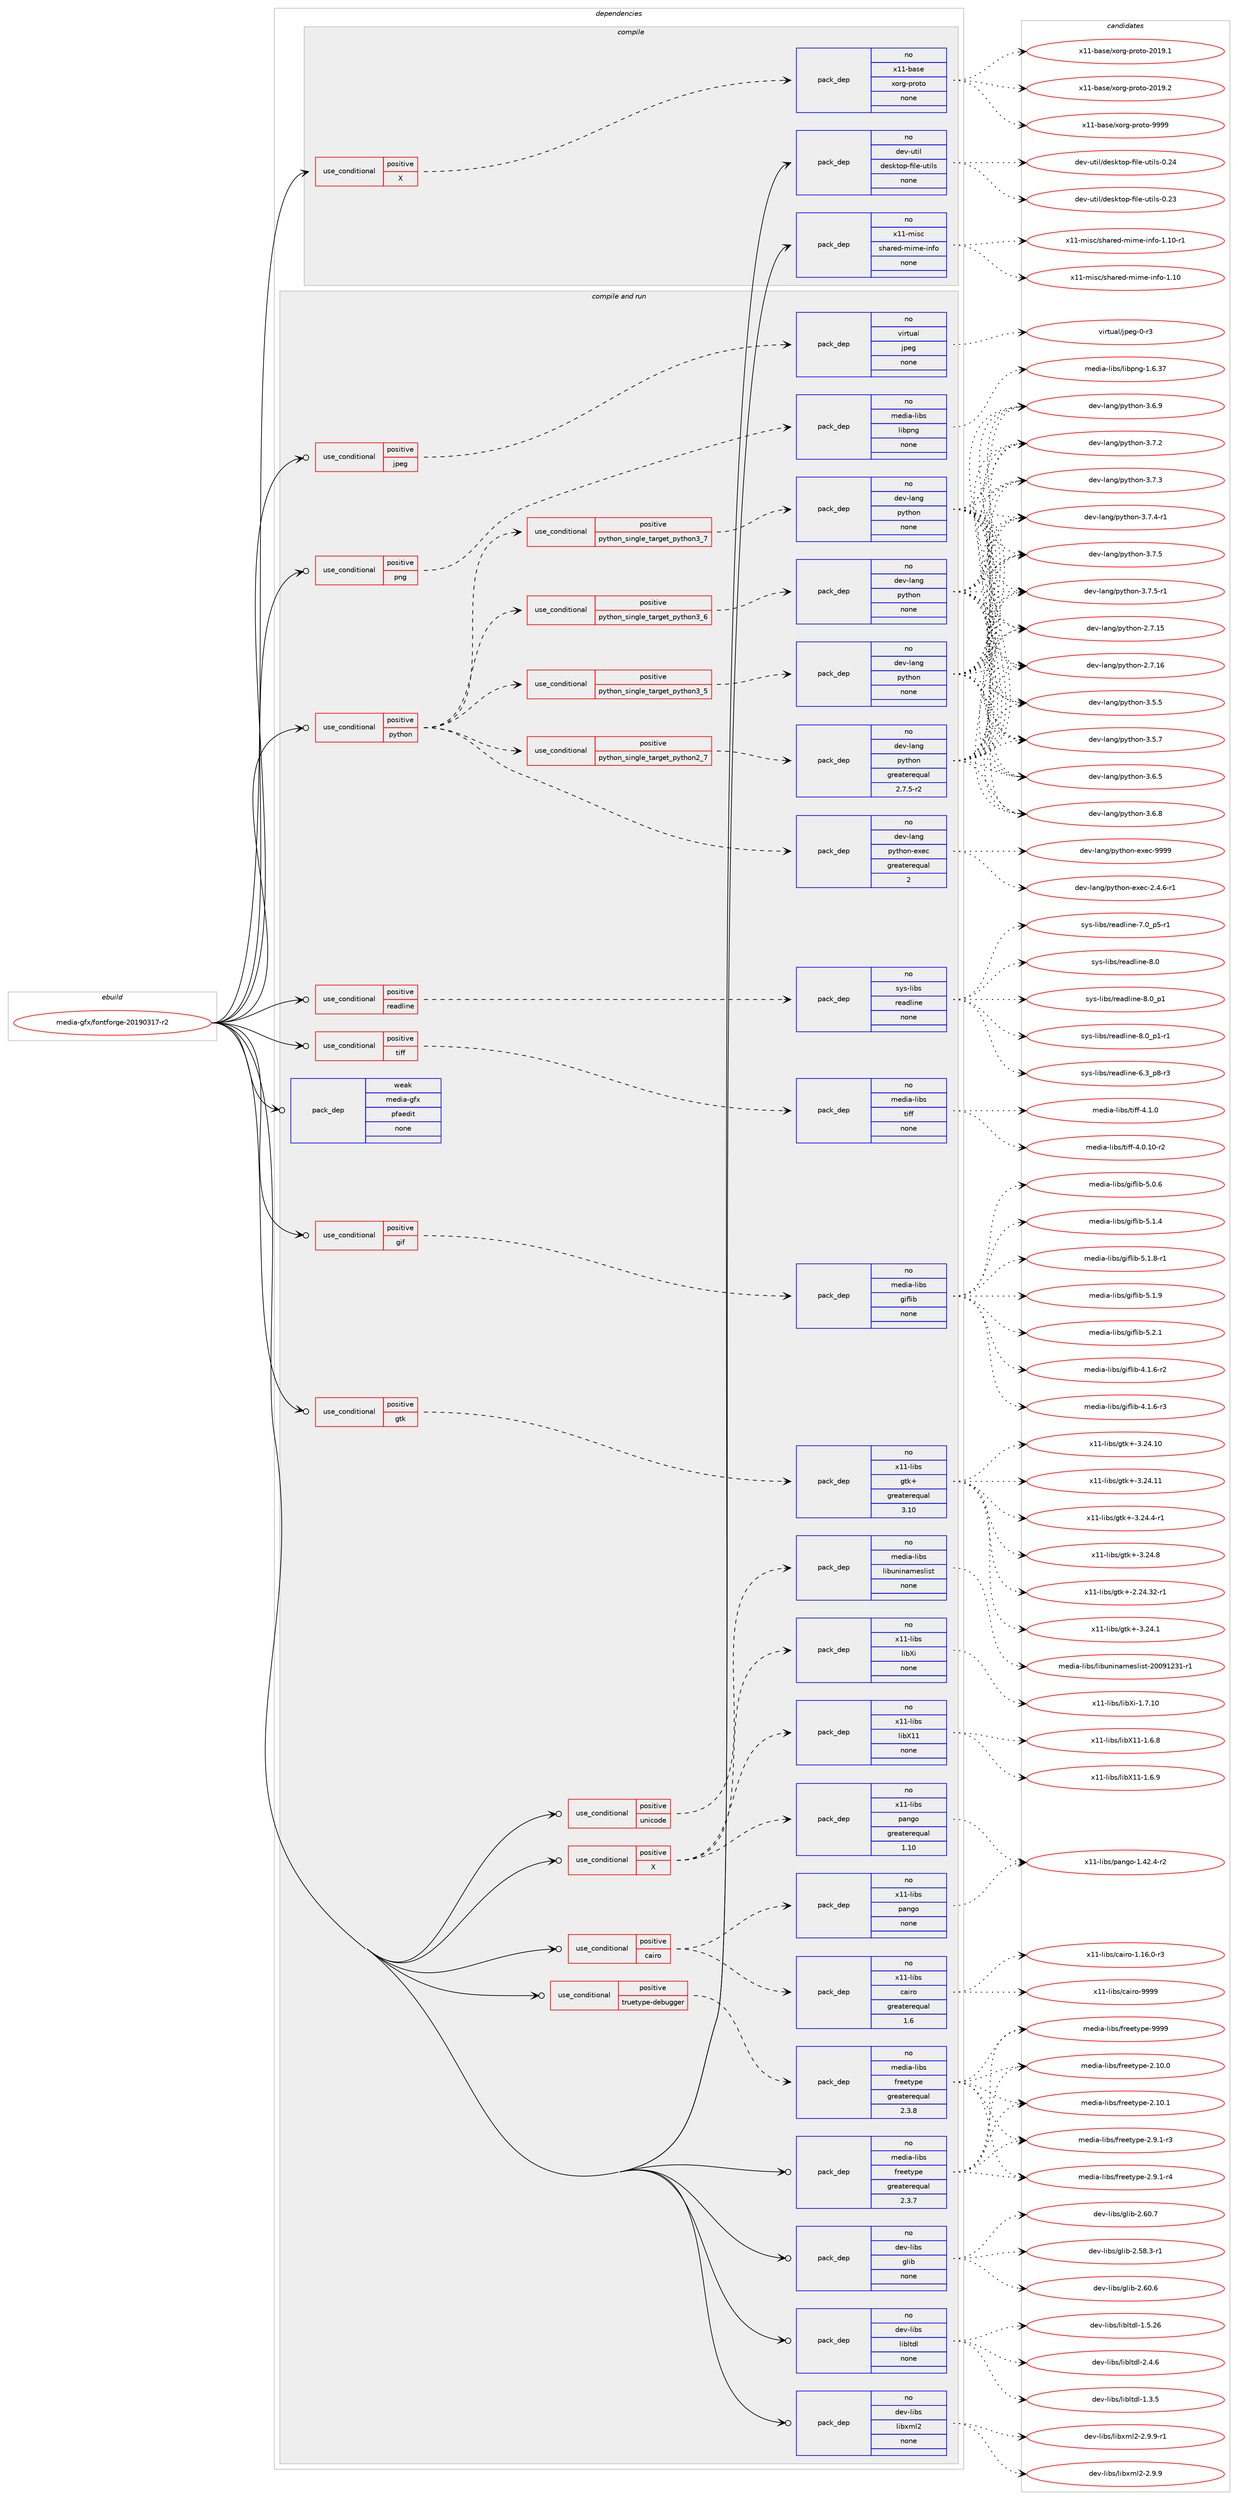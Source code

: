 digraph prolog {

# *************
# Graph options
# *************

newrank=true;
concentrate=true;
compound=true;
graph [rankdir=LR,fontname=Helvetica,fontsize=10,ranksep=1.5];#, ranksep=2.5, nodesep=0.2];
edge  [arrowhead=vee];
node  [fontname=Helvetica,fontsize=10];

# **********
# The ebuild
# **********

subgraph cluster_leftcol {
color=gray;
rank=same;
label=<<i>ebuild</i>>;
id [label="media-gfx/fontforge-20190317-r2", color=red, width=4, href="../media-gfx/fontforge-20190317-r2.svg"];
}

# ****************
# The dependencies
# ****************

subgraph cluster_midcol {
color=gray;
label=<<i>dependencies</i>>;
subgraph cluster_compile {
fillcolor="#eeeeee";
style=filled;
label=<<i>compile</i>>;
subgraph cond189656 {
dependency779244 [label=<<TABLE BORDER="0" CELLBORDER="1" CELLSPACING="0" CELLPADDING="4"><TR><TD ROWSPAN="3" CELLPADDING="10">use_conditional</TD></TR><TR><TD>positive</TD></TR><TR><TD>X</TD></TR></TABLE>>, shape=none, color=red];
subgraph pack576054 {
dependency779245 [label=<<TABLE BORDER="0" CELLBORDER="1" CELLSPACING="0" CELLPADDING="4" WIDTH="220"><TR><TD ROWSPAN="6" CELLPADDING="30">pack_dep</TD></TR><TR><TD WIDTH="110">no</TD></TR><TR><TD>x11-base</TD></TR><TR><TD>xorg-proto</TD></TR><TR><TD>none</TD></TR><TR><TD></TD></TR></TABLE>>, shape=none, color=blue];
}
dependency779244:e -> dependency779245:w [weight=20,style="dashed",arrowhead="vee"];
}
id:e -> dependency779244:w [weight=20,style="solid",arrowhead="vee"];
subgraph pack576055 {
dependency779246 [label=<<TABLE BORDER="0" CELLBORDER="1" CELLSPACING="0" CELLPADDING="4" WIDTH="220"><TR><TD ROWSPAN="6" CELLPADDING="30">pack_dep</TD></TR><TR><TD WIDTH="110">no</TD></TR><TR><TD>dev-util</TD></TR><TR><TD>desktop-file-utils</TD></TR><TR><TD>none</TD></TR><TR><TD></TD></TR></TABLE>>, shape=none, color=blue];
}
id:e -> dependency779246:w [weight=20,style="solid",arrowhead="vee"];
subgraph pack576056 {
dependency779247 [label=<<TABLE BORDER="0" CELLBORDER="1" CELLSPACING="0" CELLPADDING="4" WIDTH="220"><TR><TD ROWSPAN="6" CELLPADDING="30">pack_dep</TD></TR><TR><TD WIDTH="110">no</TD></TR><TR><TD>x11-misc</TD></TR><TR><TD>shared-mime-info</TD></TR><TR><TD>none</TD></TR><TR><TD></TD></TR></TABLE>>, shape=none, color=blue];
}
id:e -> dependency779247:w [weight=20,style="solid",arrowhead="vee"];
}
subgraph cluster_compileandrun {
fillcolor="#eeeeee";
style=filled;
label=<<i>compile and run</i>>;
subgraph cond189657 {
dependency779248 [label=<<TABLE BORDER="0" CELLBORDER="1" CELLSPACING="0" CELLPADDING="4"><TR><TD ROWSPAN="3" CELLPADDING="10">use_conditional</TD></TR><TR><TD>positive</TD></TR><TR><TD>X</TD></TR></TABLE>>, shape=none, color=red];
subgraph pack576057 {
dependency779249 [label=<<TABLE BORDER="0" CELLBORDER="1" CELLSPACING="0" CELLPADDING="4" WIDTH="220"><TR><TD ROWSPAN="6" CELLPADDING="30">pack_dep</TD></TR><TR><TD WIDTH="110">no</TD></TR><TR><TD>x11-libs</TD></TR><TR><TD>libX11</TD></TR><TR><TD>none</TD></TR><TR><TD></TD></TR></TABLE>>, shape=none, color=blue];
}
dependency779248:e -> dependency779249:w [weight=20,style="dashed",arrowhead="vee"];
subgraph pack576058 {
dependency779250 [label=<<TABLE BORDER="0" CELLBORDER="1" CELLSPACING="0" CELLPADDING="4" WIDTH="220"><TR><TD ROWSPAN="6" CELLPADDING="30">pack_dep</TD></TR><TR><TD WIDTH="110">no</TD></TR><TR><TD>x11-libs</TD></TR><TR><TD>libXi</TD></TR><TR><TD>none</TD></TR><TR><TD></TD></TR></TABLE>>, shape=none, color=blue];
}
dependency779248:e -> dependency779250:w [weight=20,style="dashed",arrowhead="vee"];
subgraph pack576059 {
dependency779251 [label=<<TABLE BORDER="0" CELLBORDER="1" CELLSPACING="0" CELLPADDING="4" WIDTH="220"><TR><TD ROWSPAN="6" CELLPADDING="30">pack_dep</TD></TR><TR><TD WIDTH="110">no</TD></TR><TR><TD>x11-libs</TD></TR><TR><TD>pango</TD></TR><TR><TD>greaterequal</TD></TR><TR><TD>1.10</TD></TR></TABLE>>, shape=none, color=blue];
}
dependency779248:e -> dependency779251:w [weight=20,style="dashed",arrowhead="vee"];
}
id:e -> dependency779248:w [weight=20,style="solid",arrowhead="odotvee"];
subgraph cond189658 {
dependency779252 [label=<<TABLE BORDER="0" CELLBORDER="1" CELLSPACING="0" CELLPADDING="4"><TR><TD ROWSPAN="3" CELLPADDING="10">use_conditional</TD></TR><TR><TD>positive</TD></TR><TR><TD>cairo</TD></TR></TABLE>>, shape=none, color=red];
subgraph pack576060 {
dependency779253 [label=<<TABLE BORDER="0" CELLBORDER="1" CELLSPACING="0" CELLPADDING="4" WIDTH="220"><TR><TD ROWSPAN="6" CELLPADDING="30">pack_dep</TD></TR><TR><TD WIDTH="110">no</TD></TR><TR><TD>x11-libs</TD></TR><TR><TD>cairo</TD></TR><TR><TD>greaterequal</TD></TR><TR><TD>1.6</TD></TR></TABLE>>, shape=none, color=blue];
}
dependency779252:e -> dependency779253:w [weight=20,style="dashed",arrowhead="vee"];
subgraph pack576061 {
dependency779254 [label=<<TABLE BORDER="0" CELLBORDER="1" CELLSPACING="0" CELLPADDING="4" WIDTH="220"><TR><TD ROWSPAN="6" CELLPADDING="30">pack_dep</TD></TR><TR><TD WIDTH="110">no</TD></TR><TR><TD>x11-libs</TD></TR><TR><TD>pango</TD></TR><TR><TD>none</TD></TR><TR><TD></TD></TR></TABLE>>, shape=none, color=blue];
}
dependency779252:e -> dependency779254:w [weight=20,style="dashed",arrowhead="vee"];
}
id:e -> dependency779252:w [weight=20,style="solid",arrowhead="odotvee"];
subgraph cond189659 {
dependency779255 [label=<<TABLE BORDER="0" CELLBORDER="1" CELLSPACING="0" CELLPADDING="4"><TR><TD ROWSPAN="3" CELLPADDING="10">use_conditional</TD></TR><TR><TD>positive</TD></TR><TR><TD>gif</TD></TR></TABLE>>, shape=none, color=red];
subgraph pack576062 {
dependency779256 [label=<<TABLE BORDER="0" CELLBORDER="1" CELLSPACING="0" CELLPADDING="4" WIDTH="220"><TR><TD ROWSPAN="6" CELLPADDING="30">pack_dep</TD></TR><TR><TD WIDTH="110">no</TD></TR><TR><TD>media-libs</TD></TR><TR><TD>giflib</TD></TR><TR><TD>none</TD></TR><TR><TD></TD></TR></TABLE>>, shape=none, color=blue];
}
dependency779255:e -> dependency779256:w [weight=20,style="dashed",arrowhead="vee"];
}
id:e -> dependency779255:w [weight=20,style="solid",arrowhead="odotvee"];
subgraph cond189660 {
dependency779257 [label=<<TABLE BORDER="0" CELLBORDER="1" CELLSPACING="0" CELLPADDING="4"><TR><TD ROWSPAN="3" CELLPADDING="10">use_conditional</TD></TR><TR><TD>positive</TD></TR><TR><TD>gtk</TD></TR></TABLE>>, shape=none, color=red];
subgraph pack576063 {
dependency779258 [label=<<TABLE BORDER="0" CELLBORDER="1" CELLSPACING="0" CELLPADDING="4" WIDTH="220"><TR><TD ROWSPAN="6" CELLPADDING="30">pack_dep</TD></TR><TR><TD WIDTH="110">no</TD></TR><TR><TD>x11-libs</TD></TR><TR><TD>gtk+</TD></TR><TR><TD>greaterequal</TD></TR><TR><TD>3.10</TD></TR></TABLE>>, shape=none, color=blue];
}
dependency779257:e -> dependency779258:w [weight=20,style="dashed",arrowhead="vee"];
}
id:e -> dependency779257:w [weight=20,style="solid",arrowhead="odotvee"];
subgraph cond189661 {
dependency779259 [label=<<TABLE BORDER="0" CELLBORDER="1" CELLSPACING="0" CELLPADDING="4"><TR><TD ROWSPAN="3" CELLPADDING="10">use_conditional</TD></TR><TR><TD>positive</TD></TR><TR><TD>jpeg</TD></TR></TABLE>>, shape=none, color=red];
subgraph pack576064 {
dependency779260 [label=<<TABLE BORDER="0" CELLBORDER="1" CELLSPACING="0" CELLPADDING="4" WIDTH="220"><TR><TD ROWSPAN="6" CELLPADDING="30">pack_dep</TD></TR><TR><TD WIDTH="110">no</TD></TR><TR><TD>virtual</TD></TR><TR><TD>jpeg</TD></TR><TR><TD>none</TD></TR><TR><TD></TD></TR></TABLE>>, shape=none, color=blue];
}
dependency779259:e -> dependency779260:w [weight=20,style="dashed",arrowhead="vee"];
}
id:e -> dependency779259:w [weight=20,style="solid",arrowhead="odotvee"];
subgraph cond189662 {
dependency779261 [label=<<TABLE BORDER="0" CELLBORDER="1" CELLSPACING="0" CELLPADDING="4"><TR><TD ROWSPAN="3" CELLPADDING="10">use_conditional</TD></TR><TR><TD>positive</TD></TR><TR><TD>png</TD></TR></TABLE>>, shape=none, color=red];
subgraph pack576065 {
dependency779262 [label=<<TABLE BORDER="0" CELLBORDER="1" CELLSPACING="0" CELLPADDING="4" WIDTH="220"><TR><TD ROWSPAN="6" CELLPADDING="30">pack_dep</TD></TR><TR><TD WIDTH="110">no</TD></TR><TR><TD>media-libs</TD></TR><TR><TD>libpng</TD></TR><TR><TD>none</TD></TR><TR><TD></TD></TR></TABLE>>, shape=none, color=blue];
}
dependency779261:e -> dependency779262:w [weight=20,style="dashed",arrowhead="vee"];
}
id:e -> dependency779261:w [weight=20,style="solid",arrowhead="odotvee"];
subgraph cond189663 {
dependency779263 [label=<<TABLE BORDER="0" CELLBORDER="1" CELLSPACING="0" CELLPADDING="4"><TR><TD ROWSPAN="3" CELLPADDING="10">use_conditional</TD></TR><TR><TD>positive</TD></TR><TR><TD>python</TD></TR></TABLE>>, shape=none, color=red];
subgraph cond189664 {
dependency779264 [label=<<TABLE BORDER="0" CELLBORDER="1" CELLSPACING="0" CELLPADDING="4"><TR><TD ROWSPAN="3" CELLPADDING="10">use_conditional</TD></TR><TR><TD>positive</TD></TR><TR><TD>python_single_target_python2_7</TD></TR></TABLE>>, shape=none, color=red];
subgraph pack576066 {
dependency779265 [label=<<TABLE BORDER="0" CELLBORDER="1" CELLSPACING="0" CELLPADDING="4" WIDTH="220"><TR><TD ROWSPAN="6" CELLPADDING="30">pack_dep</TD></TR><TR><TD WIDTH="110">no</TD></TR><TR><TD>dev-lang</TD></TR><TR><TD>python</TD></TR><TR><TD>greaterequal</TD></TR><TR><TD>2.7.5-r2</TD></TR></TABLE>>, shape=none, color=blue];
}
dependency779264:e -> dependency779265:w [weight=20,style="dashed",arrowhead="vee"];
}
dependency779263:e -> dependency779264:w [weight=20,style="dashed",arrowhead="vee"];
subgraph cond189665 {
dependency779266 [label=<<TABLE BORDER="0" CELLBORDER="1" CELLSPACING="0" CELLPADDING="4"><TR><TD ROWSPAN="3" CELLPADDING="10">use_conditional</TD></TR><TR><TD>positive</TD></TR><TR><TD>python_single_target_python3_5</TD></TR></TABLE>>, shape=none, color=red];
subgraph pack576067 {
dependency779267 [label=<<TABLE BORDER="0" CELLBORDER="1" CELLSPACING="0" CELLPADDING="4" WIDTH="220"><TR><TD ROWSPAN="6" CELLPADDING="30">pack_dep</TD></TR><TR><TD WIDTH="110">no</TD></TR><TR><TD>dev-lang</TD></TR><TR><TD>python</TD></TR><TR><TD>none</TD></TR><TR><TD></TD></TR></TABLE>>, shape=none, color=blue];
}
dependency779266:e -> dependency779267:w [weight=20,style="dashed",arrowhead="vee"];
}
dependency779263:e -> dependency779266:w [weight=20,style="dashed",arrowhead="vee"];
subgraph cond189666 {
dependency779268 [label=<<TABLE BORDER="0" CELLBORDER="1" CELLSPACING="0" CELLPADDING="4"><TR><TD ROWSPAN="3" CELLPADDING="10">use_conditional</TD></TR><TR><TD>positive</TD></TR><TR><TD>python_single_target_python3_6</TD></TR></TABLE>>, shape=none, color=red];
subgraph pack576068 {
dependency779269 [label=<<TABLE BORDER="0" CELLBORDER="1" CELLSPACING="0" CELLPADDING="4" WIDTH="220"><TR><TD ROWSPAN="6" CELLPADDING="30">pack_dep</TD></TR><TR><TD WIDTH="110">no</TD></TR><TR><TD>dev-lang</TD></TR><TR><TD>python</TD></TR><TR><TD>none</TD></TR><TR><TD></TD></TR></TABLE>>, shape=none, color=blue];
}
dependency779268:e -> dependency779269:w [weight=20,style="dashed",arrowhead="vee"];
}
dependency779263:e -> dependency779268:w [weight=20,style="dashed",arrowhead="vee"];
subgraph cond189667 {
dependency779270 [label=<<TABLE BORDER="0" CELLBORDER="1" CELLSPACING="0" CELLPADDING="4"><TR><TD ROWSPAN="3" CELLPADDING="10">use_conditional</TD></TR><TR><TD>positive</TD></TR><TR><TD>python_single_target_python3_7</TD></TR></TABLE>>, shape=none, color=red];
subgraph pack576069 {
dependency779271 [label=<<TABLE BORDER="0" CELLBORDER="1" CELLSPACING="0" CELLPADDING="4" WIDTH="220"><TR><TD ROWSPAN="6" CELLPADDING="30">pack_dep</TD></TR><TR><TD WIDTH="110">no</TD></TR><TR><TD>dev-lang</TD></TR><TR><TD>python</TD></TR><TR><TD>none</TD></TR><TR><TD></TD></TR></TABLE>>, shape=none, color=blue];
}
dependency779270:e -> dependency779271:w [weight=20,style="dashed",arrowhead="vee"];
}
dependency779263:e -> dependency779270:w [weight=20,style="dashed",arrowhead="vee"];
subgraph pack576070 {
dependency779272 [label=<<TABLE BORDER="0" CELLBORDER="1" CELLSPACING="0" CELLPADDING="4" WIDTH="220"><TR><TD ROWSPAN="6" CELLPADDING="30">pack_dep</TD></TR><TR><TD WIDTH="110">no</TD></TR><TR><TD>dev-lang</TD></TR><TR><TD>python-exec</TD></TR><TR><TD>greaterequal</TD></TR><TR><TD>2</TD></TR></TABLE>>, shape=none, color=blue];
}
dependency779263:e -> dependency779272:w [weight=20,style="dashed",arrowhead="vee"];
}
id:e -> dependency779263:w [weight=20,style="solid",arrowhead="odotvee"];
subgraph cond189668 {
dependency779273 [label=<<TABLE BORDER="0" CELLBORDER="1" CELLSPACING="0" CELLPADDING="4"><TR><TD ROWSPAN="3" CELLPADDING="10">use_conditional</TD></TR><TR><TD>positive</TD></TR><TR><TD>readline</TD></TR></TABLE>>, shape=none, color=red];
subgraph pack576071 {
dependency779274 [label=<<TABLE BORDER="0" CELLBORDER="1" CELLSPACING="0" CELLPADDING="4" WIDTH="220"><TR><TD ROWSPAN="6" CELLPADDING="30">pack_dep</TD></TR><TR><TD WIDTH="110">no</TD></TR><TR><TD>sys-libs</TD></TR><TR><TD>readline</TD></TR><TR><TD>none</TD></TR><TR><TD></TD></TR></TABLE>>, shape=none, color=blue];
}
dependency779273:e -> dependency779274:w [weight=20,style="dashed",arrowhead="vee"];
}
id:e -> dependency779273:w [weight=20,style="solid",arrowhead="odotvee"];
subgraph cond189669 {
dependency779275 [label=<<TABLE BORDER="0" CELLBORDER="1" CELLSPACING="0" CELLPADDING="4"><TR><TD ROWSPAN="3" CELLPADDING="10">use_conditional</TD></TR><TR><TD>positive</TD></TR><TR><TD>tiff</TD></TR></TABLE>>, shape=none, color=red];
subgraph pack576072 {
dependency779276 [label=<<TABLE BORDER="0" CELLBORDER="1" CELLSPACING="0" CELLPADDING="4" WIDTH="220"><TR><TD ROWSPAN="6" CELLPADDING="30">pack_dep</TD></TR><TR><TD WIDTH="110">no</TD></TR><TR><TD>media-libs</TD></TR><TR><TD>tiff</TD></TR><TR><TD>none</TD></TR><TR><TD></TD></TR></TABLE>>, shape=none, color=blue];
}
dependency779275:e -> dependency779276:w [weight=20,style="dashed",arrowhead="vee"];
}
id:e -> dependency779275:w [weight=20,style="solid",arrowhead="odotvee"];
subgraph cond189670 {
dependency779277 [label=<<TABLE BORDER="0" CELLBORDER="1" CELLSPACING="0" CELLPADDING="4"><TR><TD ROWSPAN="3" CELLPADDING="10">use_conditional</TD></TR><TR><TD>positive</TD></TR><TR><TD>truetype-debugger</TD></TR></TABLE>>, shape=none, color=red];
subgraph pack576073 {
dependency779278 [label=<<TABLE BORDER="0" CELLBORDER="1" CELLSPACING="0" CELLPADDING="4" WIDTH="220"><TR><TD ROWSPAN="6" CELLPADDING="30">pack_dep</TD></TR><TR><TD WIDTH="110">no</TD></TR><TR><TD>media-libs</TD></TR><TR><TD>freetype</TD></TR><TR><TD>greaterequal</TD></TR><TR><TD>2.3.8</TD></TR></TABLE>>, shape=none, color=blue];
}
dependency779277:e -> dependency779278:w [weight=20,style="dashed",arrowhead="vee"];
}
id:e -> dependency779277:w [weight=20,style="solid",arrowhead="odotvee"];
subgraph cond189671 {
dependency779279 [label=<<TABLE BORDER="0" CELLBORDER="1" CELLSPACING="0" CELLPADDING="4"><TR><TD ROWSPAN="3" CELLPADDING="10">use_conditional</TD></TR><TR><TD>positive</TD></TR><TR><TD>unicode</TD></TR></TABLE>>, shape=none, color=red];
subgraph pack576074 {
dependency779280 [label=<<TABLE BORDER="0" CELLBORDER="1" CELLSPACING="0" CELLPADDING="4" WIDTH="220"><TR><TD ROWSPAN="6" CELLPADDING="30">pack_dep</TD></TR><TR><TD WIDTH="110">no</TD></TR><TR><TD>media-libs</TD></TR><TR><TD>libuninameslist</TD></TR><TR><TD>none</TD></TR><TR><TD></TD></TR></TABLE>>, shape=none, color=blue];
}
dependency779279:e -> dependency779280:w [weight=20,style="dashed",arrowhead="vee"];
}
id:e -> dependency779279:w [weight=20,style="solid",arrowhead="odotvee"];
subgraph pack576075 {
dependency779281 [label=<<TABLE BORDER="0" CELLBORDER="1" CELLSPACING="0" CELLPADDING="4" WIDTH="220"><TR><TD ROWSPAN="6" CELLPADDING="30">pack_dep</TD></TR><TR><TD WIDTH="110">no</TD></TR><TR><TD>dev-libs</TD></TR><TR><TD>glib</TD></TR><TR><TD>none</TD></TR><TR><TD></TD></TR></TABLE>>, shape=none, color=blue];
}
id:e -> dependency779281:w [weight=20,style="solid",arrowhead="odotvee"];
subgraph pack576076 {
dependency779282 [label=<<TABLE BORDER="0" CELLBORDER="1" CELLSPACING="0" CELLPADDING="4" WIDTH="220"><TR><TD ROWSPAN="6" CELLPADDING="30">pack_dep</TD></TR><TR><TD WIDTH="110">no</TD></TR><TR><TD>dev-libs</TD></TR><TR><TD>libltdl</TD></TR><TR><TD>none</TD></TR><TR><TD></TD></TR></TABLE>>, shape=none, color=blue];
}
id:e -> dependency779282:w [weight=20,style="solid",arrowhead="odotvee"];
subgraph pack576077 {
dependency779283 [label=<<TABLE BORDER="0" CELLBORDER="1" CELLSPACING="0" CELLPADDING="4" WIDTH="220"><TR><TD ROWSPAN="6" CELLPADDING="30">pack_dep</TD></TR><TR><TD WIDTH="110">no</TD></TR><TR><TD>dev-libs</TD></TR><TR><TD>libxml2</TD></TR><TR><TD>none</TD></TR><TR><TD></TD></TR></TABLE>>, shape=none, color=blue];
}
id:e -> dependency779283:w [weight=20,style="solid",arrowhead="odotvee"];
subgraph pack576078 {
dependency779284 [label=<<TABLE BORDER="0" CELLBORDER="1" CELLSPACING="0" CELLPADDING="4" WIDTH="220"><TR><TD ROWSPAN="6" CELLPADDING="30">pack_dep</TD></TR><TR><TD WIDTH="110">no</TD></TR><TR><TD>media-libs</TD></TR><TR><TD>freetype</TD></TR><TR><TD>greaterequal</TD></TR><TR><TD>2.3.7</TD></TR></TABLE>>, shape=none, color=blue];
}
id:e -> dependency779284:w [weight=20,style="solid",arrowhead="odotvee"];
subgraph pack576079 {
dependency779285 [label=<<TABLE BORDER="0" CELLBORDER="1" CELLSPACING="0" CELLPADDING="4" WIDTH="220"><TR><TD ROWSPAN="6" CELLPADDING="30">pack_dep</TD></TR><TR><TD WIDTH="110">weak</TD></TR><TR><TD>media-gfx</TD></TR><TR><TD>pfaedit</TD></TR><TR><TD>none</TD></TR><TR><TD></TD></TR></TABLE>>, shape=none, color=blue];
}
id:e -> dependency779285:w [weight=20,style="solid",arrowhead="odotvee"];
}
subgraph cluster_run {
fillcolor="#eeeeee";
style=filled;
label=<<i>run</i>>;
}
}

# **************
# The candidates
# **************

subgraph cluster_choices {
rank=same;
color=gray;
label=<<i>candidates</i>>;

subgraph choice576054 {
color=black;
nodesep=1;
choice1204949459897115101471201111141034511211411111611145504849574649 [label="x11-base/xorg-proto-2019.1", color=red, width=4,href="../x11-base/xorg-proto-2019.1.svg"];
choice1204949459897115101471201111141034511211411111611145504849574650 [label="x11-base/xorg-proto-2019.2", color=red, width=4,href="../x11-base/xorg-proto-2019.2.svg"];
choice120494945989711510147120111114103451121141111161114557575757 [label="x11-base/xorg-proto-9999", color=red, width=4,href="../x11-base/xorg-proto-9999.svg"];
dependency779245:e -> choice1204949459897115101471201111141034511211411111611145504849574649:w [style=dotted,weight="100"];
dependency779245:e -> choice1204949459897115101471201111141034511211411111611145504849574650:w [style=dotted,weight="100"];
dependency779245:e -> choice120494945989711510147120111114103451121141111161114557575757:w [style=dotted,weight="100"];
}
subgraph choice576055 {
color=black;
nodesep=1;
choice100101118451171161051084710010111510711611111245102105108101451171161051081154548465051 [label="dev-util/desktop-file-utils-0.23", color=red, width=4,href="../dev-util/desktop-file-utils-0.23.svg"];
choice100101118451171161051084710010111510711611111245102105108101451171161051081154548465052 [label="dev-util/desktop-file-utils-0.24", color=red, width=4,href="../dev-util/desktop-file-utils-0.24.svg"];
dependency779246:e -> choice100101118451171161051084710010111510711611111245102105108101451171161051081154548465051:w [style=dotted,weight="100"];
dependency779246:e -> choice100101118451171161051084710010111510711611111245102105108101451171161051081154548465052:w [style=dotted,weight="100"];
}
subgraph choice576056 {
color=black;
nodesep=1;
choice12049494510910511599471151049711410110045109105109101451051101021114549464948 [label="x11-misc/shared-mime-info-1.10", color=red, width=4,href="../x11-misc/shared-mime-info-1.10.svg"];
choice120494945109105115994711510497114101100451091051091014510511010211145494649484511449 [label="x11-misc/shared-mime-info-1.10-r1", color=red, width=4,href="../x11-misc/shared-mime-info-1.10-r1.svg"];
dependency779247:e -> choice12049494510910511599471151049711410110045109105109101451051101021114549464948:w [style=dotted,weight="100"];
dependency779247:e -> choice120494945109105115994711510497114101100451091051091014510511010211145494649484511449:w [style=dotted,weight="100"];
}
subgraph choice576057 {
color=black;
nodesep=1;
choice120494945108105981154710810598884949454946544656 [label="x11-libs/libX11-1.6.8", color=red, width=4,href="../x11-libs/libX11-1.6.8.svg"];
choice120494945108105981154710810598884949454946544657 [label="x11-libs/libX11-1.6.9", color=red, width=4,href="../x11-libs/libX11-1.6.9.svg"];
dependency779249:e -> choice120494945108105981154710810598884949454946544656:w [style=dotted,weight="100"];
dependency779249:e -> choice120494945108105981154710810598884949454946544657:w [style=dotted,weight="100"];
}
subgraph choice576058 {
color=black;
nodesep=1;
choice1204949451081059811547108105988810545494655464948 [label="x11-libs/libXi-1.7.10", color=red, width=4,href="../x11-libs/libXi-1.7.10.svg"];
dependency779250:e -> choice1204949451081059811547108105988810545494655464948:w [style=dotted,weight="100"];
}
subgraph choice576059 {
color=black;
nodesep=1;
choice120494945108105981154711297110103111454946525046524511450 [label="x11-libs/pango-1.42.4-r2", color=red, width=4,href="../x11-libs/pango-1.42.4-r2.svg"];
dependency779251:e -> choice120494945108105981154711297110103111454946525046524511450:w [style=dotted,weight="100"];
}
subgraph choice576060 {
color=black;
nodesep=1;
choice12049494510810598115479997105114111454946495446484511451 [label="x11-libs/cairo-1.16.0-r3", color=red, width=4,href="../x11-libs/cairo-1.16.0-r3.svg"];
choice120494945108105981154799971051141114557575757 [label="x11-libs/cairo-9999", color=red, width=4,href="../x11-libs/cairo-9999.svg"];
dependency779253:e -> choice12049494510810598115479997105114111454946495446484511451:w [style=dotted,weight="100"];
dependency779253:e -> choice120494945108105981154799971051141114557575757:w [style=dotted,weight="100"];
}
subgraph choice576061 {
color=black;
nodesep=1;
choice120494945108105981154711297110103111454946525046524511450 [label="x11-libs/pango-1.42.4-r2", color=red, width=4,href="../x11-libs/pango-1.42.4-r2.svg"];
dependency779254:e -> choice120494945108105981154711297110103111454946525046524511450:w [style=dotted,weight="100"];
}
subgraph choice576062 {
color=black;
nodesep=1;
choice10910110010597451081059811547103105102108105984552464946544511450 [label="media-libs/giflib-4.1.6-r2", color=red, width=4,href="../media-libs/giflib-4.1.6-r2.svg"];
choice10910110010597451081059811547103105102108105984552464946544511451 [label="media-libs/giflib-4.1.6-r3", color=red, width=4,href="../media-libs/giflib-4.1.6-r3.svg"];
choice1091011001059745108105981154710310510210810598455346484654 [label="media-libs/giflib-5.0.6", color=red, width=4,href="../media-libs/giflib-5.0.6.svg"];
choice1091011001059745108105981154710310510210810598455346494652 [label="media-libs/giflib-5.1.4", color=red, width=4,href="../media-libs/giflib-5.1.4.svg"];
choice10910110010597451081059811547103105102108105984553464946564511449 [label="media-libs/giflib-5.1.8-r1", color=red, width=4,href="../media-libs/giflib-5.1.8-r1.svg"];
choice1091011001059745108105981154710310510210810598455346494657 [label="media-libs/giflib-5.1.9", color=red, width=4,href="../media-libs/giflib-5.1.9.svg"];
choice1091011001059745108105981154710310510210810598455346504649 [label="media-libs/giflib-5.2.1", color=red, width=4,href="../media-libs/giflib-5.2.1.svg"];
dependency779256:e -> choice10910110010597451081059811547103105102108105984552464946544511450:w [style=dotted,weight="100"];
dependency779256:e -> choice10910110010597451081059811547103105102108105984552464946544511451:w [style=dotted,weight="100"];
dependency779256:e -> choice1091011001059745108105981154710310510210810598455346484654:w [style=dotted,weight="100"];
dependency779256:e -> choice1091011001059745108105981154710310510210810598455346494652:w [style=dotted,weight="100"];
dependency779256:e -> choice10910110010597451081059811547103105102108105984553464946564511449:w [style=dotted,weight="100"];
dependency779256:e -> choice1091011001059745108105981154710310510210810598455346494657:w [style=dotted,weight="100"];
dependency779256:e -> choice1091011001059745108105981154710310510210810598455346504649:w [style=dotted,weight="100"];
}
subgraph choice576063 {
color=black;
nodesep=1;
choice12049494510810598115471031161074345504650524651504511449 [label="x11-libs/gtk+-2.24.32-r1", color=red, width=4,href="../x11-libs/gtk+-2.24.32-r1.svg"];
choice12049494510810598115471031161074345514650524649 [label="x11-libs/gtk+-3.24.1", color=red, width=4,href="../x11-libs/gtk+-3.24.1.svg"];
choice1204949451081059811547103116107434551465052464948 [label="x11-libs/gtk+-3.24.10", color=red, width=4,href="../x11-libs/gtk+-3.24.10.svg"];
choice1204949451081059811547103116107434551465052464949 [label="x11-libs/gtk+-3.24.11", color=red, width=4,href="../x11-libs/gtk+-3.24.11.svg"];
choice120494945108105981154710311610743455146505246524511449 [label="x11-libs/gtk+-3.24.4-r1", color=red, width=4,href="../x11-libs/gtk+-3.24.4-r1.svg"];
choice12049494510810598115471031161074345514650524656 [label="x11-libs/gtk+-3.24.8", color=red, width=4,href="../x11-libs/gtk+-3.24.8.svg"];
dependency779258:e -> choice12049494510810598115471031161074345504650524651504511449:w [style=dotted,weight="100"];
dependency779258:e -> choice12049494510810598115471031161074345514650524649:w [style=dotted,weight="100"];
dependency779258:e -> choice1204949451081059811547103116107434551465052464948:w [style=dotted,weight="100"];
dependency779258:e -> choice1204949451081059811547103116107434551465052464949:w [style=dotted,weight="100"];
dependency779258:e -> choice120494945108105981154710311610743455146505246524511449:w [style=dotted,weight="100"];
dependency779258:e -> choice12049494510810598115471031161074345514650524656:w [style=dotted,weight="100"];
}
subgraph choice576064 {
color=black;
nodesep=1;
choice118105114116117971084710611210110345484511451 [label="virtual/jpeg-0-r3", color=red, width=4,href="../virtual/jpeg-0-r3.svg"];
dependency779260:e -> choice118105114116117971084710611210110345484511451:w [style=dotted,weight="100"];
}
subgraph choice576065 {
color=black;
nodesep=1;
choice109101100105974510810598115471081059811211010345494654465155 [label="media-libs/libpng-1.6.37", color=red, width=4,href="../media-libs/libpng-1.6.37.svg"];
dependency779262:e -> choice109101100105974510810598115471081059811211010345494654465155:w [style=dotted,weight="100"];
}
subgraph choice576066 {
color=black;
nodesep=1;
choice10010111845108971101034711212111610411111045504655464953 [label="dev-lang/python-2.7.15", color=red, width=4,href="../dev-lang/python-2.7.15.svg"];
choice10010111845108971101034711212111610411111045504655464954 [label="dev-lang/python-2.7.16", color=red, width=4,href="../dev-lang/python-2.7.16.svg"];
choice100101118451089711010347112121116104111110455146534653 [label="dev-lang/python-3.5.5", color=red, width=4,href="../dev-lang/python-3.5.5.svg"];
choice100101118451089711010347112121116104111110455146534655 [label="dev-lang/python-3.5.7", color=red, width=4,href="../dev-lang/python-3.5.7.svg"];
choice100101118451089711010347112121116104111110455146544653 [label="dev-lang/python-3.6.5", color=red, width=4,href="../dev-lang/python-3.6.5.svg"];
choice100101118451089711010347112121116104111110455146544656 [label="dev-lang/python-3.6.8", color=red, width=4,href="../dev-lang/python-3.6.8.svg"];
choice100101118451089711010347112121116104111110455146544657 [label="dev-lang/python-3.6.9", color=red, width=4,href="../dev-lang/python-3.6.9.svg"];
choice100101118451089711010347112121116104111110455146554650 [label="dev-lang/python-3.7.2", color=red, width=4,href="../dev-lang/python-3.7.2.svg"];
choice100101118451089711010347112121116104111110455146554651 [label="dev-lang/python-3.7.3", color=red, width=4,href="../dev-lang/python-3.7.3.svg"];
choice1001011184510897110103471121211161041111104551465546524511449 [label="dev-lang/python-3.7.4-r1", color=red, width=4,href="../dev-lang/python-3.7.4-r1.svg"];
choice100101118451089711010347112121116104111110455146554653 [label="dev-lang/python-3.7.5", color=red, width=4,href="../dev-lang/python-3.7.5.svg"];
choice1001011184510897110103471121211161041111104551465546534511449 [label="dev-lang/python-3.7.5-r1", color=red, width=4,href="../dev-lang/python-3.7.5-r1.svg"];
dependency779265:e -> choice10010111845108971101034711212111610411111045504655464953:w [style=dotted,weight="100"];
dependency779265:e -> choice10010111845108971101034711212111610411111045504655464954:w [style=dotted,weight="100"];
dependency779265:e -> choice100101118451089711010347112121116104111110455146534653:w [style=dotted,weight="100"];
dependency779265:e -> choice100101118451089711010347112121116104111110455146534655:w [style=dotted,weight="100"];
dependency779265:e -> choice100101118451089711010347112121116104111110455146544653:w [style=dotted,weight="100"];
dependency779265:e -> choice100101118451089711010347112121116104111110455146544656:w [style=dotted,weight="100"];
dependency779265:e -> choice100101118451089711010347112121116104111110455146544657:w [style=dotted,weight="100"];
dependency779265:e -> choice100101118451089711010347112121116104111110455146554650:w [style=dotted,weight="100"];
dependency779265:e -> choice100101118451089711010347112121116104111110455146554651:w [style=dotted,weight="100"];
dependency779265:e -> choice1001011184510897110103471121211161041111104551465546524511449:w [style=dotted,weight="100"];
dependency779265:e -> choice100101118451089711010347112121116104111110455146554653:w [style=dotted,weight="100"];
dependency779265:e -> choice1001011184510897110103471121211161041111104551465546534511449:w [style=dotted,weight="100"];
}
subgraph choice576067 {
color=black;
nodesep=1;
choice10010111845108971101034711212111610411111045504655464953 [label="dev-lang/python-2.7.15", color=red, width=4,href="../dev-lang/python-2.7.15.svg"];
choice10010111845108971101034711212111610411111045504655464954 [label="dev-lang/python-2.7.16", color=red, width=4,href="../dev-lang/python-2.7.16.svg"];
choice100101118451089711010347112121116104111110455146534653 [label="dev-lang/python-3.5.5", color=red, width=4,href="../dev-lang/python-3.5.5.svg"];
choice100101118451089711010347112121116104111110455146534655 [label="dev-lang/python-3.5.7", color=red, width=4,href="../dev-lang/python-3.5.7.svg"];
choice100101118451089711010347112121116104111110455146544653 [label="dev-lang/python-3.6.5", color=red, width=4,href="../dev-lang/python-3.6.5.svg"];
choice100101118451089711010347112121116104111110455146544656 [label="dev-lang/python-3.6.8", color=red, width=4,href="../dev-lang/python-3.6.8.svg"];
choice100101118451089711010347112121116104111110455146544657 [label="dev-lang/python-3.6.9", color=red, width=4,href="../dev-lang/python-3.6.9.svg"];
choice100101118451089711010347112121116104111110455146554650 [label="dev-lang/python-3.7.2", color=red, width=4,href="../dev-lang/python-3.7.2.svg"];
choice100101118451089711010347112121116104111110455146554651 [label="dev-lang/python-3.7.3", color=red, width=4,href="../dev-lang/python-3.7.3.svg"];
choice1001011184510897110103471121211161041111104551465546524511449 [label="dev-lang/python-3.7.4-r1", color=red, width=4,href="../dev-lang/python-3.7.4-r1.svg"];
choice100101118451089711010347112121116104111110455146554653 [label="dev-lang/python-3.7.5", color=red, width=4,href="../dev-lang/python-3.7.5.svg"];
choice1001011184510897110103471121211161041111104551465546534511449 [label="dev-lang/python-3.7.5-r1", color=red, width=4,href="../dev-lang/python-3.7.5-r1.svg"];
dependency779267:e -> choice10010111845108971101034711212111610411111045504655464953:w [style=dotted,weight="100"];
dependency779267:e -> choice10010111845108971101034711212111610411111045504655464954:w [style=dotted,weight="100"];
dependency779267:e -> choice100101118451089711010347112121116104111110455146534653:w [style=dotted,weight="100"];
dependency779267:e -> choice100101118451089711010347112121116104111110455146534655:w [style=dotted,weight="100"];
dependency779267:e -> choice100101118451089711010347112121116104111110455146544653:w [style=dotted,weight="100"];
dependency779267:e -> choice100101118451089711010347112121116104111110455146544656:w [style=dotted,weight="100"];
dependency779267:e -> choice100101118451089711010347112121116104111110455146544657:w [style=dotted,weight="100"];
dependency779267:e -> choice100101118451089711010347112121116104111110455146554650:w [style=dotted,weight="100"];
dependency779267:e -> choice100101118451089711010347112121116104111110455146554651:w [style=dotted,weight="100"];
dependency779267:e -> choice1001011184510897110103471121211161041111104551465546524511449:w [style=dotted,weight="100"];
dependency779267:e -> choice100101118451089711010347112121116104111110455146554653:w [style=dotted,weight="100"];
dependency779267:e -> choice1001011184510897110103471121211161041111104551465546534511449:w [style=dotted,weight="100"];
}
subgraph choice576068 {
color=black;
nodesep=1;
choice10010111845108971101034711212111610411111045504655464953 [label="dev-lang/python-2.7.15", color=red, width=4,href="../dev-lang/python-2.7.15.svg"];
choice10010111845108971101034711212111610411111045504655464954 [label="dev-lang/python-2.7.16", color=red, width=4,href="../dev-lang/python-2.7.16.svg"];
choice100101118451089711010347112121116104111110455146534653 [label="dev-lang/python-3.5.5", color=red, width=4,href="../dev-lang/python-3.5.5.svg"];
choice100101118451089711010347112121116104111110455146534655 [label="dev-lang/python-3.5.7", color=red, width=4,href="../dev-lang/python-3.5.7.svg"];
choice100101118451089711010347112121116104111110455146544653 [label="dev-lang/python-3.6.5", color=red, width=4,href="../dev-lang/python-3.6.5.svg"];
choice100101118451089711010347112121116104111110455146544656 [label="dev-lang/python-3.6.8", color=red, width=4,href="../dev-lang/python-3.6.8.svg"];
choice100101118451089711010347112121116104111110455146544657 [label="dev-lang/python-3.6.9", color=red, width=4,href="../dev-lang/python-3.6.9.svg"];
choice100101118451089711010347112121116104111110455146554650 [label="dev-lang/python-3.7.2", color=red, width=4,href="../dev-lang/python-3.7.2.svg"];
choice100101118451089711010347112121116104111110455146554651 [label="dev-lang/python-3.7.3", color=red, width=4,href="../dev-lang/python-3.7.3.svg"];
choice1001011184510897110103471121211161041111104551465546524511449 [label="dev-lang/python-3.7.4-r1", color=red, width=4,href="../dev-lang/python-3.7.4-r1.svg"];
choice100101118451089711010347112121116104111110455146554653 [label="dev-lang/python-3.7.5", color=red, width=4,href="../dev-lang/python-3.7.5.svg"];
choice1001011184510897110103471121211161041111104551465546534511449 [label="dev-lang/python-3.7.5-r1", color=red, width=4,href="../dev-lang/python-3.7.5-r1.svg"];
dependency779269:e -> choice10010111845108971101034711212111610411111045504655464953:w [style=dotted,weight="100"];
dependency779269:e -> choice10010111845108971101034711212111610411111045504655464954:w [style=dotted,weight="100"];
dependency779269:e -> choice100101118451089711010347112121116104111110455146534653:w [style=dotted,weight="100"];
dependency779269:e -> choice100101118451089711010347112121116104111110455146534655:w [style=dotted,weight="100"];
dependency779269:e -> choice100101118451089711010347112121116104111110455146544653:w [style=dotted,weight="100"];
dependency779269:e -> choice100101118451089711010347112121116104111110455146544656:w [style=dotted,weight="100"];
dependency779269:e -> choice100101118451089711010347112121116104111110455146544657:w [style=dotted,weight="100"];
dependency779269:e -> choice100101118451089711010347112121116104111110455146554650:w [style=dotted,weight="100"];
dependency779269:e -> choice100101118451089711010347112121116104111110455146554651:w [style=dotted,weight="100"];
dependency779269:e -> choice1001011184510897110103471121211161041111104551465546524511449:w [style=dotted,weight="100"];
dependency779269:e -> choice100101118451089711010347112121116104111110455146554653:w [style=dotted,weight="100"];
dependency779269:e -> choice1001011184510897110103471121211161041111104551465546534511449:w [style=dotted,weight="100"];
}
subgraph choice576069 {
color=black;
nodesep=1;
choice10010111845108971101034711212111610411111045504655464953 [label="dev-lang/python-2.7.15", color=red, width=4,href="../dev-lang/python-2.7.15.svg"];
choice10010111845108971101034711212111610411111045504655464954 [label="dev-lang/python-2.7.16", color=red, width=4,href="../dev-lang/python-2.7.16.svg"];
choice100101118451089711010347112121116104111110455146534653 [label="dev-lang/python-3.5.5", color=red, width=4,href="../dev-lang/python-3.5.5.svg"];
choice100101118451089711010347112121116104111110455146534655 [label="dev-lang/python-3.5.7", color=red, width=4,href="../dev-lang/python-3.5.7.svg"];
choice100101118451089711010347112121116104111110455146544653 [label="dev-lang/python-3.6.5", color=red, width=4,href="../dev-lang/python-3.6.5.svg"];
choice100101118451089711010347112121116104111110455146544656 [label="dev-lang/python-3.6.8", color=red, width=4,href="../dev-lang/python-3.6.8.svg"];
choice100101118451089711010347112121116104111110455146544657 [label="dev-lang/python-3.6.9", color=red, width=4,href="../dev-lang/python-3.6.9.svg"];
choice100101118451089711010347112121116104111110455146554650 [label="dev-lang/python-3.7.2", color=red, width=4,href="../dev-lang/python-3.7.2.svg"];
choice100101118451089711010347112121116104111110455146554651 [label="dev-lang/python-3.7.3", color=red, width=4,href="../dev-lang/python-3.7.3.svg"];
choice1001011184510897110103471121211161041111104551465546524511449 [label="dev-lang/python-3.7.4-r1", color=red, width=4,href="../dev-lang/python-3.7.4-r1.svg"];
choice100101118451089711010347112121116104111110455146554653 [label="dev-lang/python-3.7.5", color=red, width=4,href="../dev-lang/python-3.7.5.svg"];
choice1001011184510897110103471121211161041111104551465546534511449 [label="dev-lang/python-3.7.5-r1", color=red, width=4,href="../dev-lang/python-3.7.5-r1.svg"];
dependency779271:e -> choice10010111845108971101034711212111610411111045504655464953:w [style=dotted,weight="100"];
dependency779271:e -> choice10010111845108971101034711212111610411111045504655464954:w [style=dotted,weight="100"];
dependency779271:e -> choice100101118451089711010347112121116104111110455146534653:w [style=dotted,weight="100"];
dependency779271:e -> choice100101118451089711010347112121116104111110455146534655:w [style=dotted,weight="100"];
dependency779271:e -> choice100101118451089711010347112121116104111110455146544653:w [style=dotted,weight="100"];
dependency779271:e -> choice100101118451089711010347112121116104111110455146544656:w [style=dotted,weight="100"];
dependency779271:e -> choice100101118451089711010347112121116104111110455146544657:w [style=dotted,weight="100"];
dependency779271:e -> choice100101118451089711010347112121116104111110455146554650:w [style=dotted,weight="100"];
dependency779271:e -> choice100101118451089711010347112121116104111110455146554651:w [style=dotted,weight="100"];
dependency779271:e -> choice1001011184510897110103471121211161041111104551465546524511449:w [style=dotted,weight="100"];
dependency779271:e -> choice100101118451089711010347112121116104111110455146554653:w [style=dotted,weight="100"];
dependency779271:e -> choice1001011184510897110103471121211161041111104551465546534511449:w [style=dotted,weight="100"];
}
subgraph choice576070 {
color=black;
nodesep=1;
choice10010111845108971101034711212111610411111045101120101994550465246544511449 [label="dev-lang/python-exec-2.4.6-r1", color=red, width=4,href="../dev-lang/python-exec-2.4.6-r1.svg"];
choice10010111845108971101034711212111610411111045101120101994557575757 [label="dev-lang/python-exec-9999", color=red, width=4,href="../dev-lang/python-exec-9999.svg"];
dependency779272:e -> choice10010111845108971101034711212111610411111045101120101994550465246544511449:w [style=dotted,weight="100"];
dependency779272:e -> choice10010111845108971101034711212111610411111045101120101994557575757:w [style=dotted,weight="100"];
}
subgraph choice576071 {
color=black;
nodesep=1;
choice115121115451081059811547114101971001081051101014554465195112564511451 [label="sys-libs/readline-6.3_p8-r3", color=red, width=4,href="../sys-libs/readline-6.3_p8-r3.svg"];
choice115121115451081059811547114101971001081051101014555464895112534511449 [label="sys-libs/readline-7.0_p5-r1", color=red, width=4,href="../sys-libs/readline-7.0_p5-r1.svg"];
choice1151211154510810598115471141019710010810511010145564648 [label="sys-libs/readline-8.0", color=red, width=4,href="../sys-libs/readline-8.0.svg"];
choice11512111545108105981154711410197100108105110101455646489511249 [label="sys-libs/readline-8.0_p1", color=red, width=4,href="../sys-libs/readline-8.0_p1.svg"];
choice115121115451081059811547114101971001081051101014556464895112494511449 [label="sys-libs/readline-8.0_p1-r1", color=red, width=4,href="../sys-libs/readline-8.0_p1-r1.svg"];
dependency779274:e -> choice115121115451081059811547114101971001081051101014554465195112564511451:w [style=dotted,weight="100"];
dependency779274:e -> choice115121115451081059811547114101971001081051101014555464895112534511449:w [style=dotted,weight="100"];
dependency779274:e -> choice1151211154510810598115471141019710010810511010145564648:w [style=dotted,weight="100"];
dependency779274:e -> choice11512111545108105981154711410197100108105110101455646489511249:w [style=dotted,weight="100"];
dependency779274:e -> choice115121115451081059811547114101971001081051101014556464895112494511449:w [style=dotted,weight="100"];
}
subgraph choice576072 {
color=black;
nodesep=1;
choice10910110010597451081059811547116105102102455246484649484511450 [label="media-libs/tiff-4.0.10-r2", color=red, width=4,href="../media-libs/tiff-4.0.10-r2.svg"];
choice10910110010597451081059811547116105102102455246494648 [label="media-libs/tiff-4.1.0", color=red, width=4,href="../media-libs/tiff-4.1.0.svg"];
dependency779276:e -> choice10910110010597451081059811547116105102102455246484649484511450:w [style=dotted,weight="100"];
dependency779276:e -> choice10910110010597451081059811547116105102102455246494648:w [style=dotted,weight="100"];
}
subgraph choice576073 {
color=black;
nodesep=1;
choice1091011001059745108105981154710211410110111612111210145504649484648 [label="media-libs/freetype-2.10.0", color=red, width=4,href="../media-libs/freetype-2.10.0.svg"];
choice1091011001059745108105981154710211410110111612111210145504649484649 [label="media-libs/freetype-2.10.1", color=red, width=4,href="../media-libs/freetype-2.10.1.svg"];
choice109101100105974510810598115471021141011011161211121014550465746494511451 [label="media-libs/freetype-2.9.1-r3", color=red, width=4,href="../media-libs/freetype-2.9.1-r3.svg"];
choice109101100105974510810598115471021141011011161211121014550465746494511452 [label="media-libs/freetype-2.9.1-r4", color=red, width=4,href="../media-libs/freetype-2.9.1-r4.svg"];
choice109101100105974510810598115471021141011011161211121014557575757 [label="media-libs/freetype-9999", color=red, width=4,href="../media-libs/freetype-9999.svg"];
dependency779278:e -> choice1091011001059745108105981154710211410110111612111210145504649484648:w [style=dotted,weight="100"];
dependency779278:e -> choice1091011001059745108105981154710211410110111612111210145504649484649:w [style=dotted,weight="100"];
dependency779278:e -> choice109101100105974510810598115471021141011011161211121014550465746494511451:w [style=dotted,weight="100"];
dependency779278:e -> choice109101100105974510810598115471021141011011161211121014550465746494511452:w [style=dotted,weight="100"];
dependency779278:e -> choice109101100105974510810598115471021141011011161211121014557575757:w [style=dotted,weight="100"];
}
subgraph choice576074 {
color=black;
nodesep=1;
choice1091011001059745108105981154710810598117110105110971091011151081051151164550484857495051494511449 [label="media-libs/libuninameslist-20091231-r1", color=red, width=4,href="../media-libs/libuninameslist-20091231-r1.svg"];
dependency779280:e -> choice1091011001059745108105981154710810598117110105110971091011151081051151164550484857495051494511449:w [style=dotted,weight="100"];
}
subgraph choice576075 {
color=black;
nodesep=1;
choice10010111845108105981154710310810598455046535646514511449 [label="dev-libs/glib-2.58.3-r1", color=red, width=4,href="../dev-libs/glib-2.58.3-r1.svg"];
choice1001011184510810598115471031081059845504654484654 [label="dev-libs/glib-2.60.6", color=red, width=4,href="../dev-libs/glib-2.60.6.svg"];
choice1001011184510810598115471031081059845504654484655 [label="dev-libs/glib-2.60.7", color=red, width=4,href="../dev-libs/glib-2.60.7.svg"];
dependency779281:e -> choice10010111845108105981154710310810598455046535646514511449:w [style=dotted,weight="100"];
dependency779281:e -> choice1001011184510810598115471031081059845504654484654:w [style=dotted,weight="100"];
dependency779281:e -> choice1001011184510810598115471031081059845504654484655:w [style=dotted,weight="100"];
}
subgraph choice576076 {
color=black;
nodesep=1;
choice10010111845108105981154710810598108116100108454946514653 [label="dev-libs/libltdl-1.3.5", color=red, width=4,href="../dev-libs/libltdl-1.3.5.svg"];
choice1001011184510810598115471081059810811610010845494653465054 [label="dev-libs/libltdl-1.5.26", color=red, width=4,href="../dev-libs/libltdl-1.5.26.svg"];
choice10010111845108105981154710810598108116100108455046524654 [label="dev-libs/libltdl-2.4.6", color=red, width=4,href="../dev-libs/libltdl-2.4.6.svg"];
dependency779282:e -> choice10010111845108105981154710810598108116100108454946514653:w [style=dotted,weight="100"];
dependency779282:e -> choice1001011184510810598115471081059810811610010845494653465054:w [style=dotted,weight="100"];
dependency779282:e -> choice10010111845108105981154710810598108116100108455046524654:w [style=dotted,weight="100"];
}
subgraph choice576077 {
color=black;
nodesep=1;
choice1001011184510810598115471081059812010910850455046574657 [label="dev-libs/libxml2-2.9.9", color=red, width=4,href="../dev-libs/libxml2-2.9.9.svg"];
choice10010111845108105981154710810598120109108504550465746574511449 [label="dev-libs/libxml2-2.9.9-r1", color=red, width=4,href="../dev-libs/libxml2-2.9.9-r1.svg"];
dependency779283:e -> choice1001011184510810598115471081059812010910850455046574657:w [style=dotted,weight="100"];
dependency779283:e -> choice10010111845108105981154710810598120109108504550465746574511449:w [style=dotted,weight="100"];
}
subgraph choice576078 {
color=black;
nodesep=1;
choice1091011001059745108105981154710211410110111612111210145504649484648 [label="media-libs/freetype-2.10.0", color=red, width=4,href="../media-libs/freetype-2.10.0.svg"];
choice1091011001059745108105981154710211410110111612111210145504649484649 [label="media-libs/freetype-2.10.1", color=red, width=4,href="../media-libs/freetype-2.10.1.svg"];
choice109101100105974510810598115471021141011011161211121014550465746494511451 [label="media-libs/freetype-2.9.1-r3", color=red, width=4,href="../media-libs/freetype-2.9.1-r3.svg"];
choice109101100105974510810598115471021141011011161211121014550465746494511452 [label="media-libs/freetype-2.9.1-r4", color=red, width=4,href="../media-libs/freetype-2.9.1-r4.svg"];
choice109101100105974510810598115471021141011011161211121014557575757 [label="media-libs/freetype-9999", color=red, width=4,href="../media-libs/freetype-9999.svg"];
dependency779284:e -> choice1091011001059745108105981154710211410110111612111210145504649484648:w [style=dotted,weight="100"];
dependency779284:e -> choice1091011001059745108105981154710211410110111612111210145504649484649:w [style=dotted,weight="100"];
dependency779284:e -> choice109101100105974510810598115471021141011011161211121014550465746494511451:w [style=dotted,weight="100"];
dependency779284:e -> choice109101100105974510810598115471021141011011161211121014550465746494511452:w [style=dotted,weight="100"];
dependency779284:e -> choice109101100105974510810598115471021141011011161211121014557575757:w [style=dotted,weight="100"];
}
subgraph choice576079 {
color=black;
nodesep=1;
}
}

}
